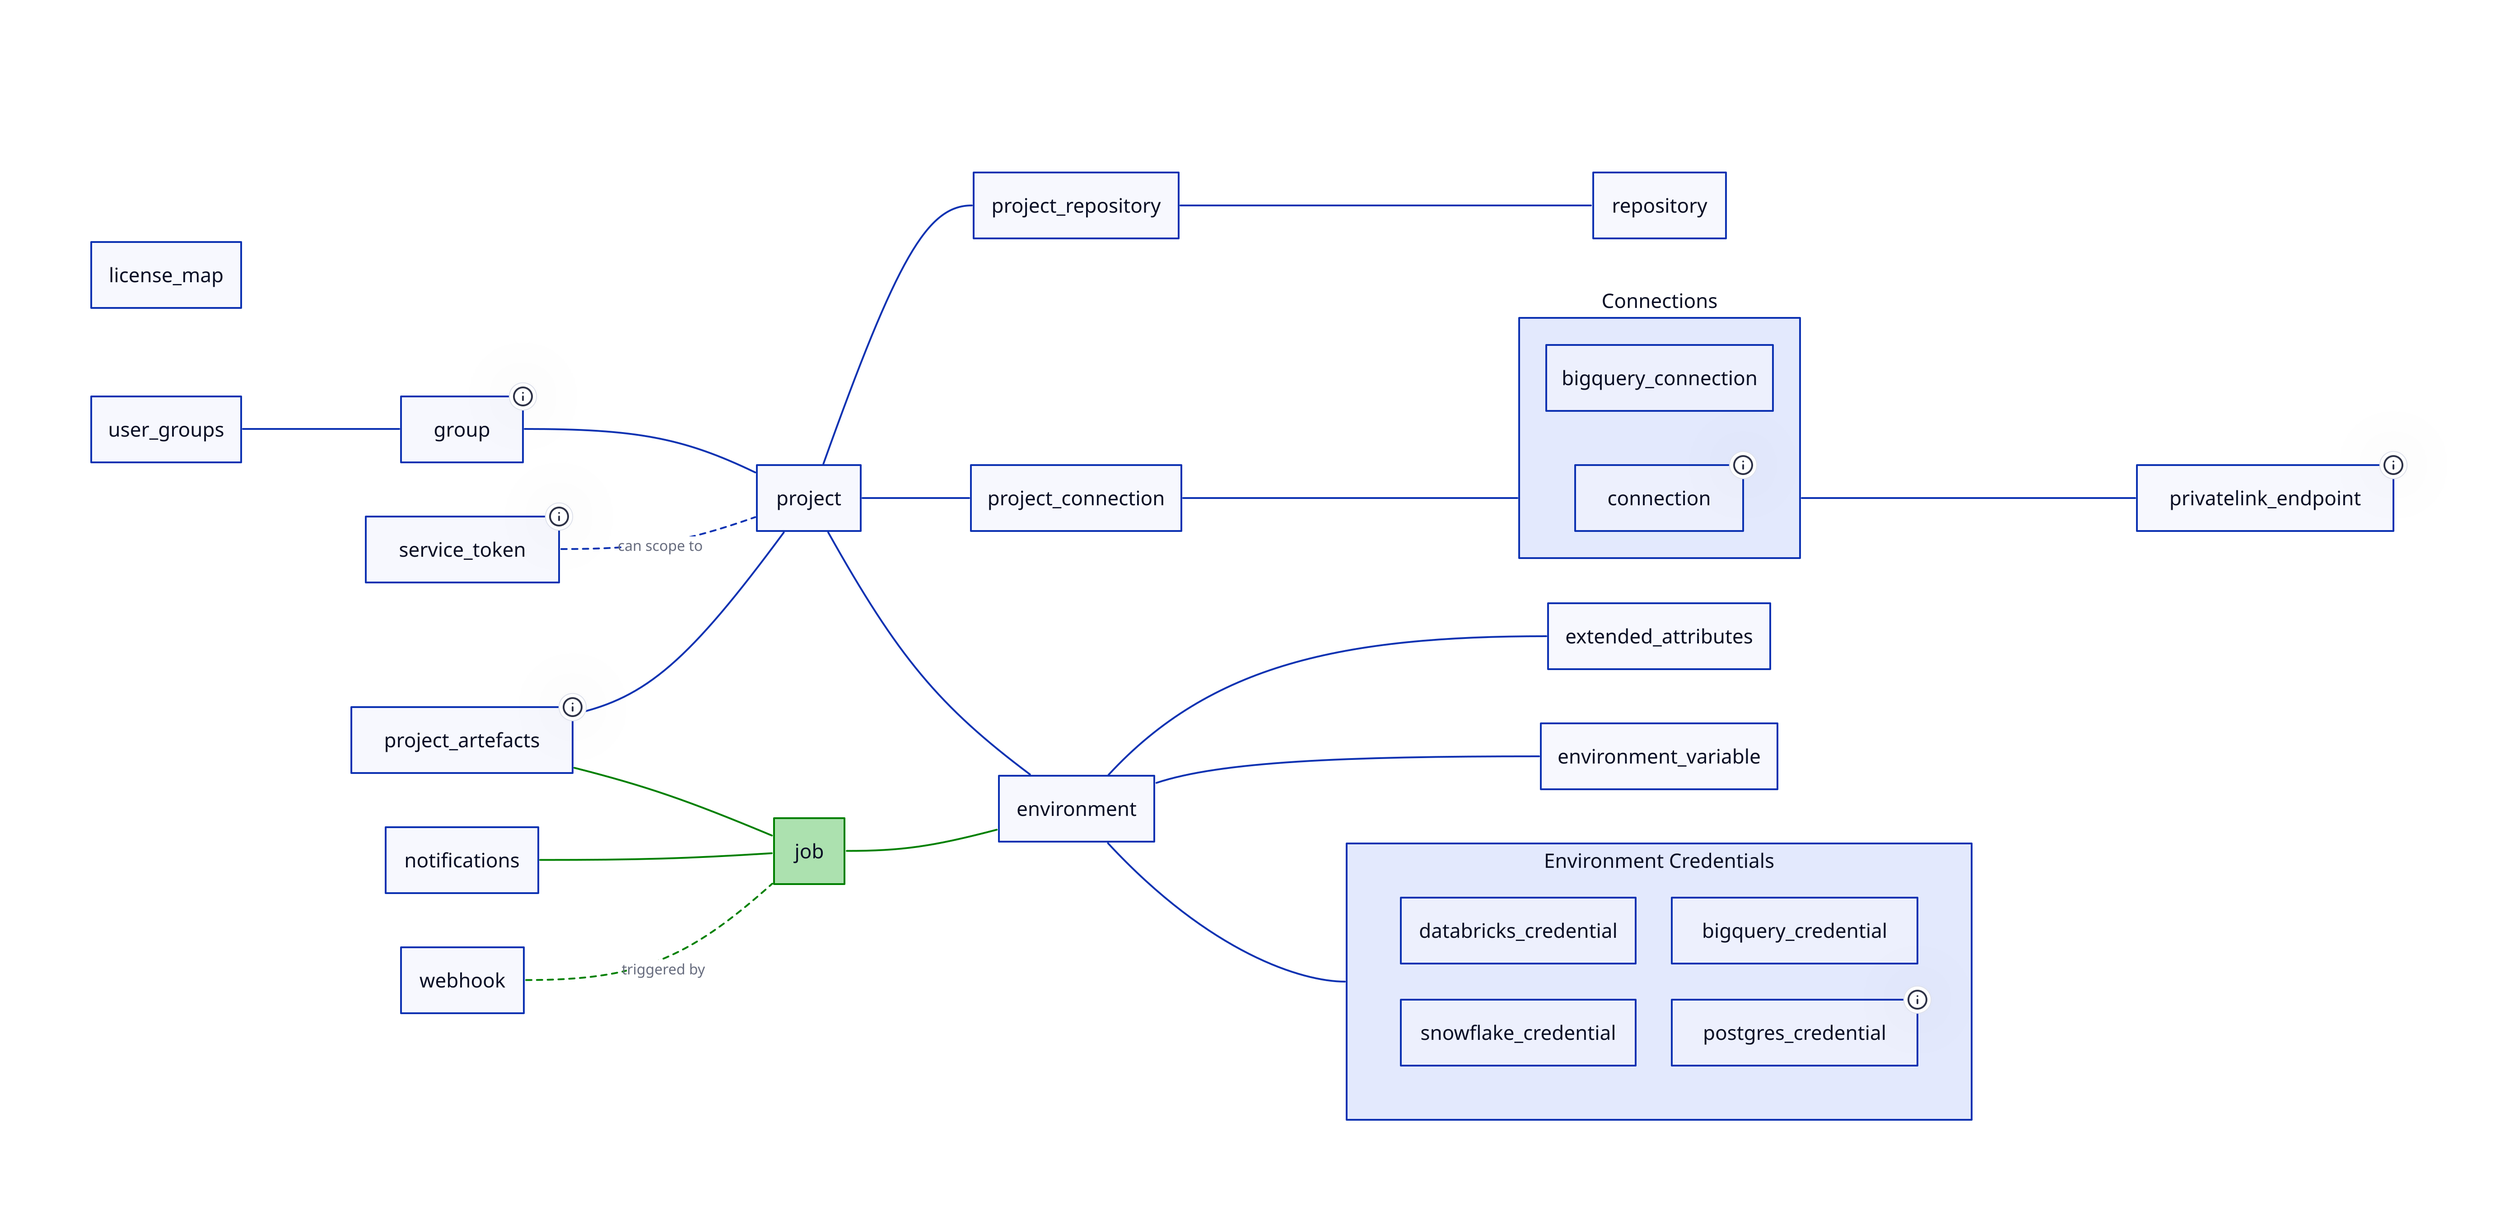 *.style.font-size: 22
*.*.style.font-size: 22

title: |md
  # Terraform resources (v0.2.12)
| {near: top-center}

direction: right


license_map

privatelink_endpoint: {tooltip: Datasource only}
group: {tooltip: Group permissions as well}
service_token: {tooltip: Permissions as well}
project_artefacts: {tooltip: For setting the project docs and source freshness}
job: {
  style: {
    fill: "#ACE1AF"
    stroke: green
  }
}

conns: Connections {
  bigquery_connection
  connection: {tooltip: Works for Snowflake, Redshift, Postgres and Databricks}
}

env_creds: Environment Credentials {
  grid-columns: 2
  databricks_credential
  snowflake_credential
  bigquery_credential
  postgres_credential: {tooltip: Is used for Redshift as well}
}

service_token -- project: can scope to {
  style: {
    stroke-dash: 3
  }
}
group -- project
user_groups -- group
project -- environment
job -- environment
notifications -- job
project_artefacts -- job

project_artefacts -- project
webhook -- job: triggered by {
  style: {
    stroke-dash: 3
  }
}
environment -- env_creds
project -- project_connection
project_connection -- conns
conns -- privatelink_endpoint
project -- project_repository
project_repository -- repository
environment -- environment_variable
environment -- extended_attributes

(job -- *)[*].style.stroke: green
(* -- job)[*].style.stroke: green
